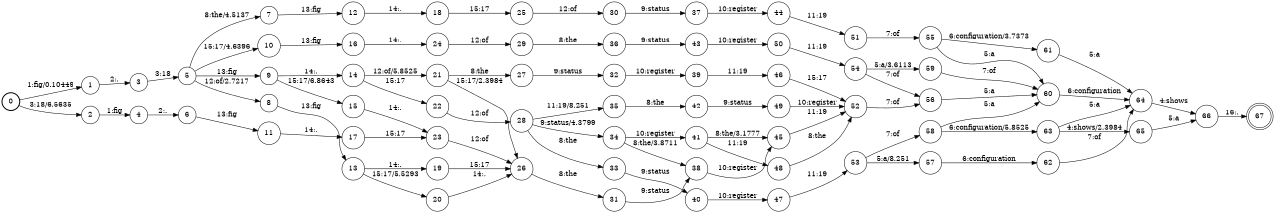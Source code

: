 digraph FST {
rankdir = LR;
size = "8.5,11";
label = "";
center = 1;
orientation = Portrait;
ranksep = "0.4";
nodesep = "0.25";
0 [label = "0", shape = circle, style = bold, fontsize = 14]
	0 -> 1 [label = "1:fig/0.10449", fontsize = 14];
	0 -> 2 [label = "3:18/6.5635", fontsize = 14];
1 [label = "1", shape = circle, style = solid, fontsize = 14]
	1 -> 3 [label = "2:.", fontsize = 14];
2 [label = "2", shape = circle, style = solid, fontsize = 14]
	2 -> 4 [label = "1:fig", fontsize = 14];
3 [label = "3", shape = circle, style = solid, fontsize = 14]
	3 -> 5 [label = "3:18", fontsize = 14];
4 [label = "4", shape = circle, style = solid, fontsize = 14]
	4 -> 6 [label = "2:.", fontsize = 14];
5 [label = "5", shape = circle, style = solid, fontsize = 14]
	5 -> 9 [label = "13:fig", fontsize = 14];
	5 -> 7 [label = "8:the/4.5137", fontsize = 14];
	5 -> 8 [label = "12:of/2.7217", fontsize = 14];
	5 -> 10 [label = "15:17/4.6396", fontsize = 14];
6 [label = "6", shape = circle, style = solid, fontsize = 14]
	6 -> 11 [label = "13:fig", fontsize = 14];
7 [label = "7", shape = circle, style = solid, fontsize = 14]
	7 -> 12 [label = "13:fig", fontsize = 14];
8 [label = "8", shape = circle, style = solid, fontsize = 14]
	8 -> 13 [label = "13:fig", fontsize = 14];
9 [label = "9", shape = circle, style = solid, fontsize = 14]
	9 -> 14 [label = "14:.", fontsize = 14];
	9 -> 15 [label = "15:17/6.8643", fontsize = 14];
10 [label = "10", shape = circle, style = solid, fontsize = 14]
	10 -> 16 [label = "13:fig", fontsize = 14];
11 [label = "11", shape = circle, style = solid, fontsize = 14]
	11 -> 17 [label = "14:.", fontsize = 14];
12 [label = "12", shape = circle, style = solid, fontsize = 14]
	12 -> 18 [label = "14:.", fontsize = 14];
13 [label = "13", shape = circle, style = solid, fontsize = 14]
	13 -> 19 [label = "14:.", fontsize = 14];
	13 -> 20 [label = "15:17/5.5293", fontsize = 14];
14 [label = "14", shape = circle, style = solid, fontsize = 14]
	14 -> 21 [label = "12:of/5.8525", fontsize = 14];
	14 -> 22 [label = "15:17", fontsize = 14];
15 [label = "15", shape = circle, style = solid, fontsize = 14]
	15 -> 23 [label = "14:.", fontsize = 14];
16 [label = "16", shape = circle, style = solid, fontsize = 14]
	16 -> 24 [label = "14:.", fontsize = 14];
17 [label = "17", shape = circle, style = solid, fontsize = 14]
	17 -> 23 [label = "15:17", fontsize = 14];
18 [label = "18", shape = circle, style = solid, fontsize = 14]
	18 -> 25 [label = "15:17", fontsize = 14];
19 [label = "19", shape = circle, style = solid, fontsize = 14]
	19 -> 26 [label = "15:17", fontsize = 14];
20 [label = "20", shape = circle, style = solid, fontsize = 14]
	20 -> 26 [label = "14:.", fontsize = 14];
21 [label = "21", shape = circle, style = solid, fontsize = 14]
	21 -> 27 [label = "8:the", fontsize = 14];
	21 -> 26 [label = "15:17/2.3984", fontsize = 14];
22 [label = "22", shape = circle, style = solid, fontsize = 14]
	22 -> 28 [label = "12:of", fontsize = 14];
23 [label = "23", shape = circle, style = solid, fontsize = 14]
	23 -> 26 [label = "12:of", fontsize = 14];
24 [label = "24", shape = circle, style = solid, fontsize = 14]
	24 -> 29 [label = "12:of", fontsize = 14];
25 [label = "25", shape = circle, style = solid, fontsize = 14]
	25 -> 30 [label = "12:of", fontsize = 14];
26 [label = "26", shape = circle, style = solid, fontsize = 14]
	26 -> 31 [label = "8:the", fontsize = 14];
27 [label = "27", shape = circle, style = solid, fontsize = 14]
	27 -> 32 [label = "9:status", fontsize = 14];
28 [label = "28", shape = circle, style = solid, fontsize = 14]
	28 -> 33 [label = "8:the", fontsize = 14];
	28 -> 34 [label = "9:status/4.3799", fontsize = 14];
	28 -> 35 [label = "11:19/8.251", fontsize = 14];
29 [label = "29", shape = circle, style = solid, fontsize = 14]
	29 -> 36 [label = "8:the", fontsize = 14];
30 [label = "30", shape = circle, style = solid, fontsize = 14]
	30 -> 37 [label = "9:status", fontsize = 14];
31 [label = "31", shape = circle, style = solid, fontsize = 14]
	31 -> 38 [label = "9:status", fontsize = 14];
32 [label = "32", shape = circle, style = solid, fontsize = 14]
	32 -> 39 [label = "10:register", fontsize = 14];
33 [label = "33", shape = circle, style = solid, fontsize = 14]
	33 -> 40 [label = "9:status", fontsize = 14];
34 [label = "34", shape = circle, style = solid, fontsize = 14]
	34 -> 38 [label = "8:the/3.8711", fontsize = 14];
	34 -> 41 [label = "10:register", fontsize = 14];
35 [label = "35", shape = circle, style = solid, fontsize = 14]
	35 -> 42 [label = "8:the", fontsize = 14];
36 [label = "36", shape = circle, style = solid, fontsize = 14]
	36 -> 43 [label = "9:status", fontsize = 14];
37 [label = "37", shape = circle, style = solid, fontsize = 14]
	37 -> 44 [label = "10:register", fontsize = 14];
38 [label = "38", shape = circle, style = solid, fontsize = 14]
	38 -> 45 [label = "10:register", fontsize = 14];
39 [label = "39", shape = circle, style = solid, fontsize = 14]
	39 -> 46 [label = "11:19", fontsize = 14];
40 [label = "40", shape = circle, style = solid, fontsize = 14]
	40 -> 47 [label = "10:register", fontsize = 14];
41 [label = "41", shape = circle, style = solid, fontsize = 14]
	41 -> 45 [label = "8:the/3.1777", fontsize = 14];
	41 -> 48 [label = "11:19", fontsize = 14];
42 [label = "42", shape = circle, style = solid, fontsize = 14]
	42 -> 49 [label = "9:status", fontsize = 14];
43 [label = "43", shape = circle, style = solid, fontsize = 14]
	43 -> 50 [label = "10:register", fontsize = 14];
44 [label = "44", shape = circle, style = solid, fontsize = 14]
	44 -> 51 [label = "11:19", fontsize = 14];
45 [label = "45", shape = circle, style = solid, fontsize = 14]
	45 -> 52 [label = "11:19", fontsize = 14];
46 [label = "46", shape = circle, style = solid, fontsize = 14]
	46 -> 52 [label = "15:17", fontsize = 14];
47 [label = "47", shape = circle, style = solid, fontsize = 14]
	47 -> 53 [label = "11:19", fontsize = 14];
48 [label = "48", shape = circle, style = solid, fontsize = 14]
	48 -> 52 [label = "8:the", fontsize = 14];
49 [label = "49", shape = circle, style = solid, fontsize = 14]
	49 -> 52 [label = "10:register", fontsize = 14];
50 [label = "50", shape = circle, style = solid, fontsize = 14]
	50 -> 54 [label = "11:19", fontsize = 14];
51 [label = "51", shape = circle, style = solid, fontsize = 14]
	51 -> 55 [label = "7:of", fontsize = 14];
52 [label = "52", shape = circle, style = solid, fontsize = 14]
	52 -> 56 [label = "7:of", fontsize = 14];
53 [label = "53", shape = circle, style = solid, fontsize = 14]
	53 -> 57 [label = "5:a/8.251", fontsize = 14];
	53 -> 58 [label = "7:of", fontsize = 14];
54 [label = "54", shape = circle, style = solid, fontsize = 14]
	54 -> 59 [label = "5:a/3.6113", fontsize = 14];
	54 -> 56 [label = "7:of", fontsize = 14];
55 [label = "55", shape = circle, style = solid, fontsize = 14]
	55 -> 60 [label = "5:a", fontsize = 14];
	55 -> 61 [label = "6:configuration/3.7373", fontsize = 14];
56 [label = "56", shape = circle, style = solid, fontsize = 14]
	56 -> 60 [label = "5:a", fontsize = 14];
57 [label = "57", shape = circle, style = solid, fontsize = 14]
	57 -> 62 [label = "6:configuration", fontsize = 14];
58 [label = "58", shape = circle, style = solid, fontsize = 14]
	58 -> 60 [label = "5:a", fontsize = 14];
	58 -> 63 [label = "6:configuration/5.8525", fontsize = 14];
59 [label = "59", shape = circle, style = solid, fontsize = 14]
	59 -> 60 [label = "7:of", fontsize = 14];
60 [label = "60", shape = circle, style = solid, fontsize = 14]
	60 -> 64 [label = "6:configuration", fontsize = 14];
61 [label = "61", shape = circle, style = solid, fontsize = 14]
	61 -> 64 [label = "5:a", fontsize = 14];
62 [label = "62", shape = circle, style = solid, fontsize = 14]
	62 -> 64 [label = "7:of", fontsize = 14];
63 [label = "63", shape = circle, style = solid, fontsize = 14]
	63 -> 65 [label = "4:shows/2.3984", fontsize = 14];
	63 -> 64 [label = "5:a", fontsize = 14];
64 [label = "64", shape = circle, style = solid, fontsize = 14]
	64 -> 66 [label = "4:shows", fontsize = 14];
65 [label = "65", shape = circle, style = solid, fontsize = 14]
	65 -> 66 [label = "5:a", fontsize = 14];
66 [label = "66", shape = circle, style = solid, fontsize = 14]
	66 -> 67 [label = "16:.", fontsize = 14];
67 [label = "67", shape = doublecircle, style = solid, fontsize = 14]
}
